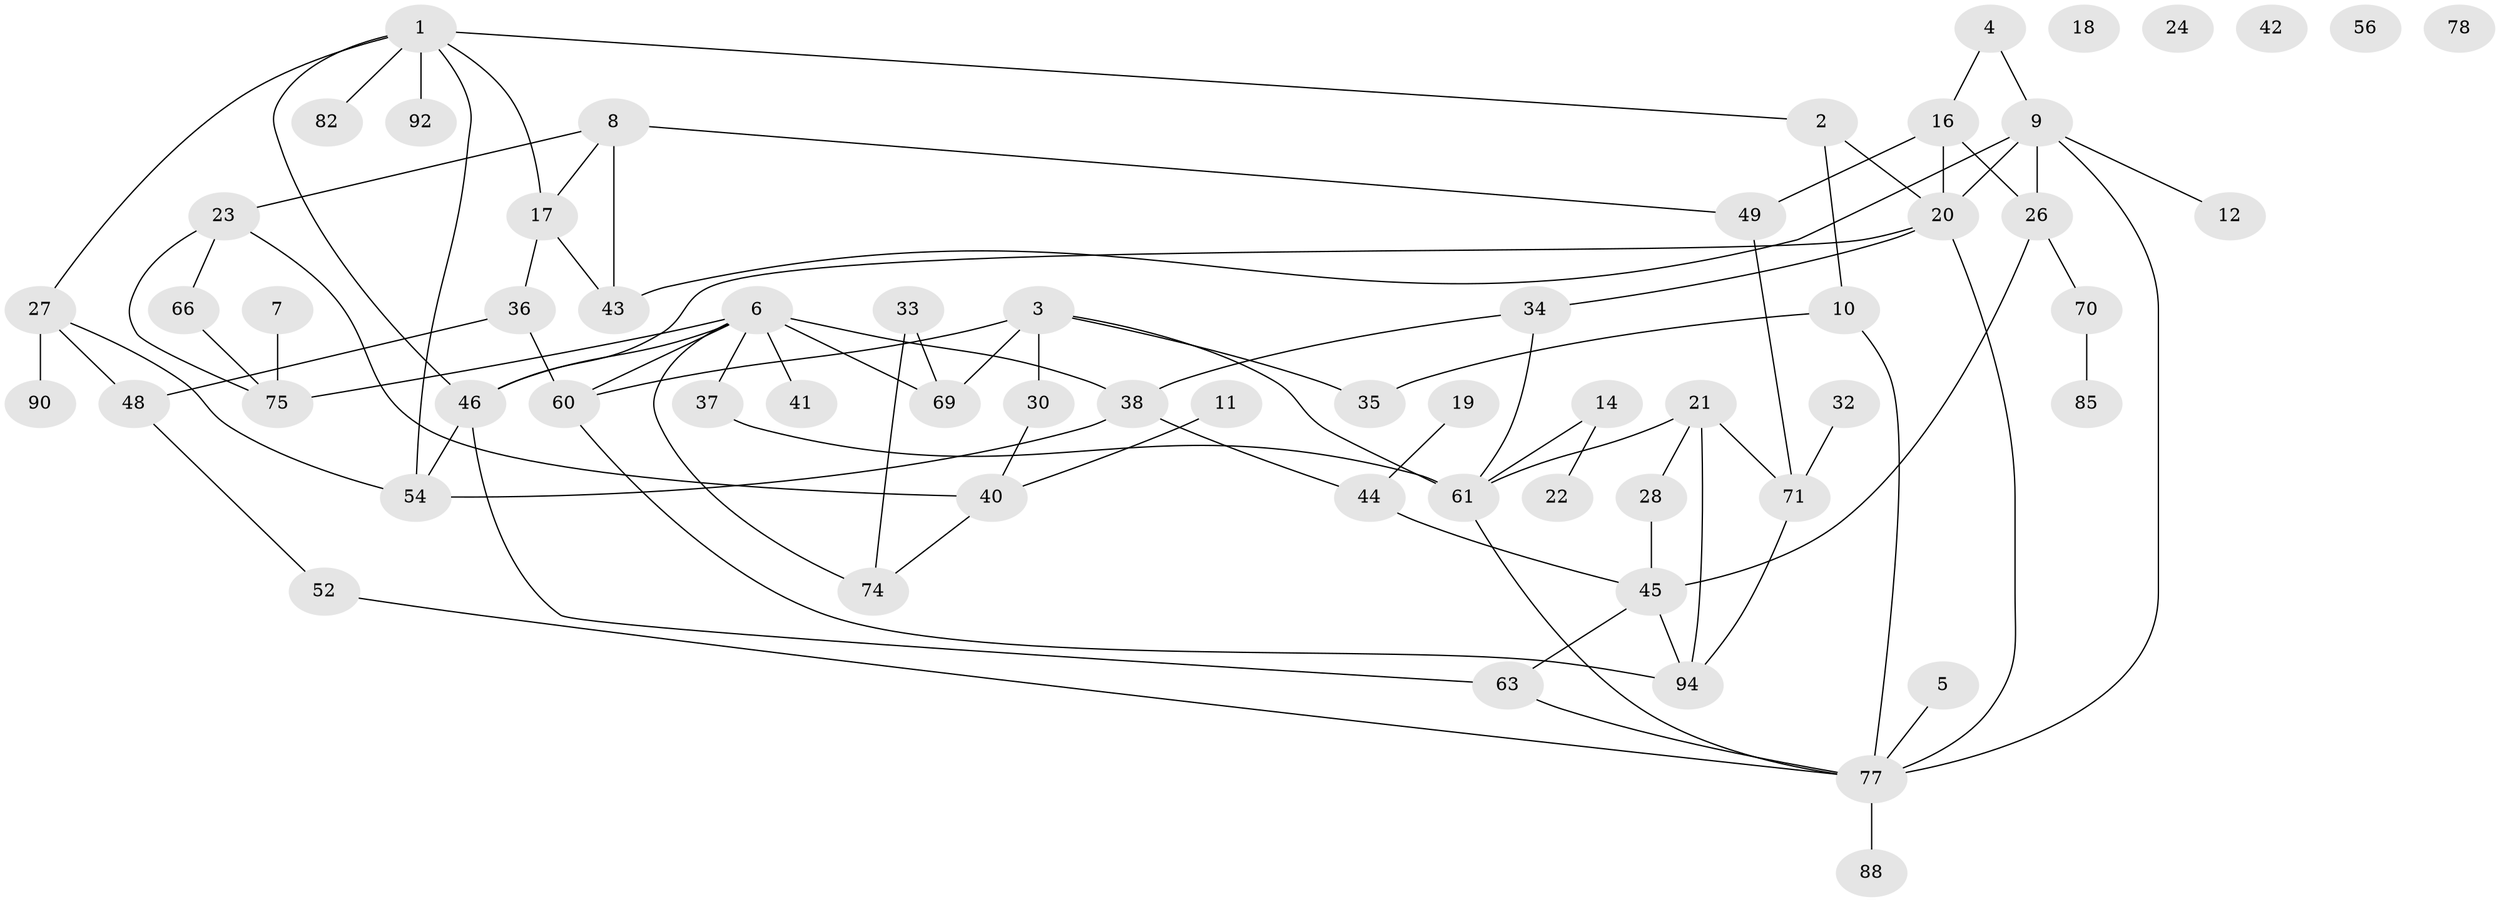 // original degree distribution, {4: 0.1702127659574468, 5: 0.0851063829787234, 3: 0.19148936170212766, 2: 0.2872340425531915, 1: 0.19148936170212766, 8: 0.010638297872340425, 0: 0.05319148936170213, 6: 0.010638297872340425}
// Generated by graph-tools (version 1.1) at 2025/41/03/06/25 10:41:22]
// undirected, 62 vertices, 89 edges
graph export_dot {
graph [start="1"]
  node [color=gray90,style=filled];
  1 [super="+25"];
  2 [super="+59"];
  3 [super="+51"];
  4 [super="+68"];
  5 [super="+64"];
  6 [super="+13"];
  7;
  8 [super="+15"];
  9 [super="+57"];
  10 [super="+50"];
  11 [super="+53"];
  12;
  14;
  16 [super="+67"];
  17 [super="+29"];
  18;
  19 [super="+47"];
  20 [super="+31"];
  21 [super="+58"];
  22;
  23 [super="+93"];
  24;
  26;
  27 [super="+65"];
  28;
  30;
  32;
  33;
  34 [super="+39"];
  35 [super="+80"];
  36 [super="+87"];
  37;
  38 [super="+55"];
  40;
  41;
  42;
  43;
  44 [super="+83"];
  45 [super="+62"];
  46;
  48 [super="+91"];
  49 [super="+72"];
  52;
  54 [super="+79"];
  56;
  60 [super="+81"];
  61 [super="+84"];
  63 [super="+73"];
  66;
  69;
  70;
  71 [super="+86"];
  74;
  75 [super="+76"];
  77 [super="+89"];
  78;
  82;
  85;
  88;
  90;
  92;
  94;
  1 -- 2;
  1 -- 82;
  1 -- 92;
  1 -- 27;
  1 -- 46;
  1 -- 54;
  1 -- 17;
  2 -- 20;
  2 -- 10;
  3 -- 30;
  3 -- 35;
  3 -- 61;
  3 -- 60;
  3 -- 69;
  4 -- 9;
  4 -- 16;
  5 -- 77;
  6 -- 60;
  6 -- 69;
  6 -- 37;
  6 -- 38;
  6 -- 41;
  6 -- 74;
  6 -- 46;
  6 -- 75;
  7 -- 75;
  8 -- 23;
  8 -- 43;
  8 -- 17;
  8 -- 49;
  9 -- 12;
  9 -- 20;
  9 -- 26;
  9 -- 43;
  9 -- 77;
  10 -- 35 [weight=2];
  10 -- 77;
  11 -- 40;
  14 -- 22;
  14 -- 61;
  16 -- 49;
  16 -- 26;
  16 -- 20;
  17 -- 43;
  17 -- 36;
  19 -- 44;
  20 -- 77;
  20 -- 46;
  20 -- 34;
  21 -- 71;
  21 -- 28;
  21 -- 61;
  21 -- 94;
  23 -- 40;
  23 -- 66;
  23 -- 75;
  26 -- 70;
  26 -- 45;
  27 -- 48;
  27 -- 90;
  27 -- 54;
  28 -- 45;
  30 -- 40;
  32 -- 71;
  33 -- 69;
  33 -- 74;
  34 -- 38;
  34 -- 61;
  36 -- 60;
  36 -- 48;
  37 -- 61;
  38 -- 54;
  38 -- 44;
  40 -- 74;
  44 -- 45;
  45 -- 94;
  45 -- 63;
  46 -- 54;
  46 -- 63;
  48 -- 52;
  49 -- 71;
  52 -- 77;
  60 -- 94;
  61 -- 77;
  63 -- 77;
  66 -- 75;
  70 -- 85;
  71 -- 94;
  77 -- 88;
}
